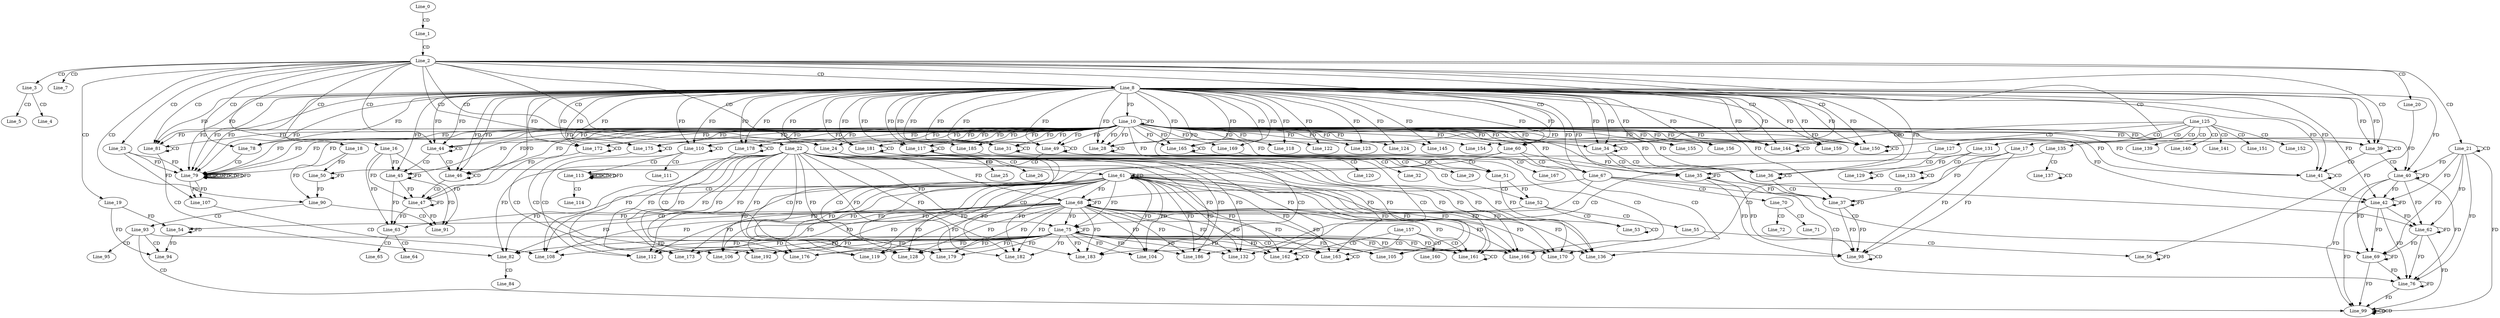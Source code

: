 digraph G {
  Line_0;
  Line_1;
  Line_2;
  Line_3;
  Line_4;
  Line_5;
  Line_7;
  Line_8;
  Line_10;
  Line_16;
  Line_17;
  Line_18;
  Line_19;
  Line_20;
  Line_21;
  Line_21;
  Line_22;
  Line_23;
  Line_24;
  Line_24;
  Line_24;
  Line_25;
  Line_26;
  Line_28;
  Line_28;
  Line_29;
  Line_31;
  Line_31;
  Line_32;
  Line_34;
  Line_34;
  Line_35;
  Line_35;
  Line_36;
  Line_36;
  Line_37;
  Line_37;
  Line_39;
  Line_39;
  Line_40;
  Line_40;
  Line_40;
  Line_41;
  Line_41;
  Line_42;
  Line_42;
  Line_42;
  Line_44;
  Line_44;
  Line_45;
  Line_45;
  Line_46;
  Line_46;
  Line_47;
  Line_47;
  Line_49;
  Line_49;
  Line_50;
  Line_51;
  Line_51;
  Line_52;
  Line_52;
  Line_53;
  Line_53;
  Line_54;
  Line_55;
  Line_56;
  Line_56;
  Line_60;
  Line_60;
  Line_60;
  Line_61;
  Line_62;
  Line_63;
  Line_64;
  Line_65;
  Line_67;
  Line_67;
  Line_67;
  Line_68;
  Line_69;
  Line_70;
  Line_71;
  Line_72;
  Line_75;
  Line_76;
  Line_78;
  Line_78;
  Line_78;
  Line_79;
  Line_79;
  Line_79;
  Line_79;
  Line_79;
  Line_79;
  Line_81;
  Line_81;
  Line_82;
  Line_82;
  Line_84;
  Line_90;
  Line_91;
  Line_93;
  Line_94;
  Line_95;
  Line_98;
  Line_98;
  Line_99;
  Line_99;
  Line_99;
  Line_104;
  Line_105;
  Line_106;
  Line_107;
  Line_107;
  Line_108;
  Line_110;
  Line_110;
  Line_111;
  Line_112;
  Line_113;
  Line_113;
  Line_113;
  Line_114;
  Line_117;
  Line_117;
  Line_118;
  Line_119;
  Line_120;
  Line_122;
  Line_123;
  Line_124;
  Line_125;
  Line_127;
  Line_128;
  Line_129;
  Line_129;
  Line_131;
  Line_132;
  Line_133;
  Line_133;
  Line_135;
  Line_136;
  Line_137;
  Line_137;
  Line_139;
  Line_140;
  Line_141;
  Line_144;
  Line_144;
  Line_145;
  Line_150;
  Line_150;
  Line_150;
  Line_151;
  Line_152;
  Line_154;
  Line_154;
  Line_155;
  Line_155;
  Line_156;
  Line_156;
  Line_159;
  Line_157;
  Line_160;
  Line_161;
  Line_161;
  Line_162;
  Line_162;
  Line_163;
  Line_163;
  Line_165;
  Line_165;
  Line_166;
  Line_167;
  Line_169;
  Line_169;
  Line_169;
  Line_170;
  Line_172;
  Line_172;
  Line_173;
  Line_175;
  Line_175;
  Line_176;
  Line_178;
  Line_178;
  Line_179;
  Line_181;
  Line_181;
  Line_182;
  Line_183;
  Line_185;
  Line_185;
  Line_185;
  Line_185;
  Line_185;
  Line_185;
  Line_185;
  Line_186;
  Line_192;
  Line_0 -> Line_1 [ label="CD" ];
  Line_1 -> Line_2 [ label="CD" ];
  Line_2 -> Line_3 [ label="CD" ];
  Line_3 -> Line_4 [ label="CD" ];
  Line_3 -> Line_5 [ label="CD" ];
  Line_2 -> Line_7 [ label="CD" ];
  Line_2 -> Line_8 [ label="CD" ];
  Line_8 -> Line_10 [ label="FD" ];
  Line_10 -> Line_10 [ label="FD" ];
  Line_2 -> Line_16 [ label="CD" ];
  Line_2 -> Line_17 [ label="CD" ];
  Line_2 -> Line_18 [ label="CD" ];
  Line_2 -> Line_19 [ label="CD" ];
  Line_2 -> Line_20 [ label="CD" ];
  Line_2 -> Line_21 [ label="CD" ];
  Line_21 -> Line_21 [ label="CD" ];
  Line_2 -> Line_22 [ label="CD" ];
  Line_2 -> Line_23 [ label="CD" ];
  Line_2 -> Line_24 [ label="CD" ];
  Line_8 -> Line_24 [ label="FD" ];
  Line_10 -> Line_24 [ label="FD" ];
  Line_24 -> Line_25 [ label="CD" ];
  Line_24 -> Line_26 [ label="CD" ];
  Line_2 -> Line_28 [ label="CD" ];
  Line_8 -> Line_28 [ label="FD" ];
  Line_10 -> Line_28 [ label="FD" ];
  Line_28 -> Line_28 [ label="CD" ];
  Line_8 -> Line_28 [ label="FD" ];
  Line_10 -> Line_28 [ label="FD" ];
  Line_28 -> Line_29 [ label="CD" ];
  Line_2 -> Line_31 [ label="CD" ];
  Line_8 -> Line_31 [ label="FD" ];
  Line_10 -> Line_31 [ label="FD" ];
  Line_31 -> Line_31 [ label="CD" ];
  Line_8 -> Line_31 [ label="FD" ];
  Line_10 -> Line_31 [ label="FD" ];
  Line_31 -> Line_32 [ label="CD" ];
  Line_2 -> Line_34 [ label="CD" ];
  Line_8 -> Line_34 [ label="FD" ];
  Line_10 -> Line_34 [ label="FD" ];
  Line_34 -> Line_34 [ label="CD" ];
  Line_8 -> Line_34 [ label="FD" ];
  Line_10 -> Line_34 [ label="FD" ];
  Line_34 -> Line_35 [ label="CD" ];
  Line_17 -> Line_35 [ label="FD" ];
  Line_35 -> Line_35 [ label="FD" ];
  Line_8 -> Line_35 [ label="FD" ];
  Line_10 -> Line_35 [ label="FD" ];
  Line_34 -> Line_36 [ label="CD" ];
  Line_8 -> Line_36 [ label="FD" ];
  Line_10 -> Line_36 [ label="FD" ];
  Line_36 -> Line_36 [ label="CD" ];
  Line_8 -> Line_36 [ label="FD" ];
  Line_10 -> Line_36 [ label="FD" ];
  Line_36 -> Line_37 [ label="CD" ];
  Line_17 -> Line_37 [ label="FD" ];
  Line_35 -> Line_37 [ label="FD" ];
  Line_37 -> Line_37 [ label="FD" ];
  Line_8 -> Line_37 [ label="FD" ];
  Line_10 -> Line_37 [ label="FD" ];
  Line_2 -> Line_39 [ label="CD" ];
  Line_8 -> Line_39 [ label="FD" ];
  Line_10 -> Line_39 [ label="FD" ];
  Line_39 -> Line_39 [ label="CD" ];
  Line_8 -> Line_39 [ label="FD" ];
  Line_10 -> Line_39 [ label="FD" ];
  Line_39 -> Line_40 [ label="CD" ];
  Line_21 -> Line_40 [ label="FD" ];
  Line_40 -> Line_40 [ label="FD" ];
  Line_8 -> Line_40 [ label="FD" ];
  Line_10 -> Line_40 [ label="FD" ];
  Line_39 -> Line_41 [ label="CD" ];
  Line_8 -> Line_41 [ label="FD" ];
  Line_10 -> Line_41 [ label="FD" ];
  Line_41 -> Line_41 [ label="CD" ];
  Line_8 -> Line_41 [ label="FD" ];
  Line_10 -> Line_41 [ label="FD" ];
  Line_41 -> Line_42 [ label="CD" ];
  Line_21 -> Line_42 [ label="FD" ];
  Line_40 -> Line_42 [ label="FD" ];
  Line_42 -> Line_42 [ label="FD" ];
  Line_8 -> Line_42 [ label="FD" ];
  Line_10 -> Line_42 [ label="FD" ];
  Line_2 -> Line_44 [ label="CD" ];
  Line_8 -> Line_44 [ label="FD" ];
  Line_10 -> Line_44 [ label="FD" ];
  Line_44 -> Line_44 [ label="CD" ];
  Line_8 -> Line_44 [ label="FD" ];
  Line_10 -> Line_44 [ label="FD" ];
  Line_44 -> Line_45 [ label="CD" ];
  Line_16 -> Line_45 [ label="FD" ];
  Line_45 -> Line_45 [ label="FD" ];
  Line_8 -> Line_45 [ label="FD" ];
  Line_10 -> Line_45 [ label="FD" ];
  Line_44 -> Line_46 [ label="CD" ];
  Line_8 -> Line_46 [ label="FD" ];
  Line_10 -> Line_46 [ label="FD" ];
  Line_46 -> Line_46 [ label="CD" ];
  Line_8 -> Line_46 [ label="FD" ];
  Line_10 -> Line_46 [ label="FD" ];
  Line_46 -> Line_47 [ label="CD" ];
  Line_16 -> Line_47 [ label="FD" ];
  Line_45 -> Line_47 [ label="FD" ];
  Line_47 -> Line_47 [ label="FD" ];
  Line_8 -> Line_47 [ label="FD" ];
  Line_10 -> Line_47 [ label="FD" ];
  Line_2 -> Line_49 [ label="CD" ];
  Line_8 -> Line_49 [ label="FD" ];
  Line_10 -> Line_49 [ label="FD" ];
  Line_49 -> Line_49 [ label="CD" ];
  Line_8 -> Line_49 [ label="FD" ];
  Line_10 -> Line_49 [ label="FD" ];
  Line_49 -> Line_50 [ label="CD" ];
  Line_18 -> Line_50 [ label="FD" ];
  Line_50 -> Line_50 [ label="FD" ];
  Line_49 -> Line_51 [ label="CD" ];
  Line_8 -> Line_51 [ label="FD" ];
  Line_10 -> Line_51 [ label="FD" ];
  Line_49 -> Line_52 [ label="CD" ];
  Line_51 -> Line_52 [ label="FD" ];
  Line_52 -> Line_53 [ label="CD" ];
  Line_53 -> Line_53 [ label="CD" ];
  Line_51 -> Line_53 [ label="FD" ];
  Line_52 -> Line_54 [ label="CD" ];
  Line_19 -> Line_54 [ label="FD" ];
  Line_54 -> Line_54 [ label="FD" ];
  Line_52 -> Line_55 [ label="CD" ];
  Line_55 -> Line_56 [ label="CD" ];
  Line_20 -> Line_56 [ label="FD" ];
  Line_56 -> Line_56 [ label="FD" ];
  Line_2 -> Line_60 [ label="CD" ];
  Line_8 -> Line_60 [ label="FD" ];
  Line_10 -> Line_60 [ label="FD" ];
  Line_60 -> Line_61 [ label="CD" ];
  Line_22 -> Line_61 [ label="FD" ];
  Line_61 -> Line_61 [ label="FD" ];
  Line_60 -> Line_62 [ label="CD" ];
  Line_21 -> Line_62 [ label="FD" ];
  Line_40 -> Line_62 [ label="FD" ];
  Line_42 -> Line_62 [ label="FD" ];
  Line_62 -> Line_62 [ label="FD" ];
  Line_60 -> Line_63 [ label="CD" ];
  Line_16 -> Line_63 [ label="FD" ];
  Line_45 -> Line_63 [ label="FD" ];
  Line_47 -> Line_63 [ label="FD" ];
  Line_63 -> Line_64 [ label="CD" ];
  Line_63 -> Line_65 [ label="CD" ];
  Line_60 -> Line_67 [ label="CD" ];
  Line_8 -> Line_67 [ label="FD" ];
  Line_10 -> Line_67 [ label="FD" ];
  Line_67 -> Line_68 [ label="CD" ];
  Line_22 -> Line_68 [ label="FD" ];
  Line_61 -> Line_68 [ label="FD" ];
  Line_68 -> Line_68 [ label="FD" ];
  Line_67 -> Line_69 [ label="CD" ];
  Line_21 -> Line_69 [ label="FD" ];
  Line_40 -> Line_69 [ label="FD" ];
  Line_42 -> Line_69 [ label="FD" ];
  Line_62 -> Line_69 [ label="FD" ];
  Line_69 -> Line_69 [ label="FD" ];
  Line_67 -> Line_70 [ label="CD" ];
  Line_70 -> Line_71 [ label="CD" ];
  Line_70 -> Line_72 [ label="CD" ];
  Line_67 -> Line_75 [ label="CD" ];
  Line_22 -> Line_75 [ label="FD" ];
  Line_61 -> Line_75 [ label="FD" ];
  Line_68 -> Line_75 [ label="FD" ];
  Line_75 -> Line_75 [ label="FD" ];
  Line_67 -> Line_76 [ label="CD" ];
  Line_21 -> Line_76 [ label="FD" ];
  Line_40 -> Line_76 [ label="FD" ];
  Line_42 -> Line_76 [ label="FD" ];
  Line_62 -> Line_76 [ label="FD" ];
  Line_69 -> Line_76 [ label="FD" ];
  Line_76 -> Line_76 [ label="FD" ];
  Line_2 -> Line_78 [ label="CD" ];
  Line_8 -> Line_78 [ label="FD" ];
  Line_10 -> Line_78 [ label="FD" ];
  Line_78 -> Line_79 [ label="CD" ];
  Line_8 -> Line_79 [ label="FD" ];
  Line_10 -> Line_79 [ label="FD" ];
  Line_79 -> Line_79 [ label="CD" ];
  Line_8 -> Line_79 [ label="FD" ];
  Line_10 -> Line_79 [ label="FD" ];
  Line_79 -> Line_79 [ label="CD" ];
  Line_23 -> Line_79 [ label="FD" ];
  Line_79 -> Line_79 [ label="FD" ];
  Line_8 -> Line_79 [ label="FD" ];
  Line_10 -> Line_79 [ label="FD" ];
  Line_79 -> Line_79 [ label="CD" ];
  Line_23 -> Line_79 [ label="FD" ];
  Line_79 -> Line_79 [ label="FD" ];
  Line_79 -> Line_79 [ label="FD" ];
  Line_8 -> Line_79 [ label="FD" ];
  Line_10 -> Line_79 [ label="FD" ];
  Line_2 -> Line_81 [ label="CD" ];
  Line_8 -> Line_81 [ label="FD" ];
  Line_10 -> Line_81 [ label="FD" ];
  Line_81 -> Line_81 [ label="CD" ];
  Line_8 -> Line_81 [ label="FD" ];
  Line_10 -> Line_81 [ label="FD" ];
  Line_81 -> Line_82 [ label="CD" ];
  Line_22 -> Line_82 [ label="FD" ];
  Line_61 -> Line_82 [ label="FD" ];
  Line_68 -> Line_82 [ label="FD" ];
  Line_75 -> Line_82 [ label="FD" ];
  Line_82 -> Line_84 [ label="CD" ];
  Line_2 -> Line_90 [ label="CD" ];
  Line_18 -> Line_90 [ label="FD" ];
  Line_50 -> Line_90 [ label="FD" ];
  Line_90 -> Line_91 [ label="CD" ];
  Line_16 -> Line_91 [ label="FD" ];
  Line_45 -> Line_91 [ label="FD" ];
  Line_47 -> Line_91 [ label="FD" ];
  Line_90 -> Line_93 [ label="CD" ];
  Line_93 -> Line_94 [ label="CD" ];
  Line_19 -> Line_94 [ label="FD" ];
  Line_54 -> Line_94 [ label="FD" ];
  Line_93 -> Line_95 [ label="CD" ];
  Line_93 -> Line_98 [ label="CD" ];
  Line_17 -> Line_98 [ label="FD" ];
  Line_35 -> Line_98 [ label="FD" ];
  Line_37 -> Line_98 [ label="FD" ];
  Line_98 -> Line_98 [ label="CD" ];
  Line_17 -> Line_98 [ label="FD" ];
  Line_35 -> Line_98 [ label="FD" ];
  Line_37 -> Line_98 [ label="FD" ];
  Line_93 -> Line_99 [ label="CD" ];
  Line_21 -> Line_99 [ label="FD" ];
  Line_40 -> Line_99 [ label="FD" ];
  Line_42 -> Line_99 [ label="FD" ];
  Line_62 -> Line_99 [ label="FD" ];
  Line_69 -> Line_99 [ label="FD" ];
  Line_76 -> Line_99 [ label="FD" ];
  Line_99 -> Line_99 [ label="CD" ];
  Line_99 -> Line_99 [ label="CD" ];
  Line_22 -> Line_104 [ label="FD" ];
  Line_61 -> Line_104 [ label="FD" ];
  Line_68 -> Line_104 [ label="FD" ];
  Line_75 -> Line_104 [ label="FD" ];
  Line_22 -> Line_105 [ label="FD" ];
  Line_61 -> Line_105 [ label="FD" ];
  Line_68 -> Line_105 [ label="FD" ];
  Line_75 -> Line_105 [ label="FD" ];
  Line_22 -> Line_106 [ label="FD" ];
  Line_61 -> Line_106 [ label="FD" ];
  Line_68 -> Line_106 [ label="FD" ];
  Line_75 -> Line_106 [ label="FD" ];
  Line_23 -> Line_107 [ label="FD" ];
  Line_79 -> Line_107 [ label="FD" ];
  Line_79 -> Line_107 [ label="FD" ];
  Line_107 -> Line_108 [ label="CD" ];
  Line_22 -> Line_108 [ label="FD" ];
  Line_61 -> Line_108 [ label="FD" ];
  Line_68 -> Line_108 [ label="FD" ];
  Line_75 -> Line_108 [ label="FD" ];
  Line_8 -> Line_110 [ label="FD" ];
  Line_10 -> Line_110 [ label="FD" ];
  Line_110 -> Line_110 [ label="CD" ];
  Line_8 -> Line_110 [ label="FD" ];
  Line_10 -> Line_110 [ label="FD" ];
  Line_110 -> Line_111 [ label="CD" ];
  Line_110 -> Line_112 [ label="CD" ];
  Line_22 -> Line_112 [ label="FD" ];
  Line_61 -> Line_112 [ label="FD" ];
  Line_68 -> Line_112 [ label="FD" ];
  Line_75 -> Line_112 [ label="FD" ];
  Line_110 -> Line_113 [ label="CD" ];
  Line_113 -> Line_113 [ label="CD" ];
  Line_113 -> Line_113 [ label="CD" ];
  Line_113 -> Line_113 [ label="FD" ];
  Line_113 -> Line_114 [ label="CD" ];
  Line_8 -> Line_117 [ label="FD" ];
  Line_10 -> Line_117 [ label="FD" ];
  Line_117 -> Line_117 [ label="CD" ];
  Line_8 -> Line_117 [ label="FD" ];
  Line_10 -> Line_117 [ label="FD" ];
  Line_8 -> Line_118 [ label="FD" ];
  Line_10 -> Line_118 [ label="FD" ];
  Line_117 -> Line_119 [ label="CD" ];
  Line_22 -> Line_119 [ label="FD" ];
  Line_61 -> Line_119 [ label="FD" ];
  Line_68 -> Line_119 [ label="FD" ];
  Line_75 -> Line_119 [ label="FD" ];
  Line_117 -> Line_120 [ label="CD" ];
  Line_8 -> Line_122 [ label="FD" ];
  Line_10 -> Line_122 [ label="FD" ];
  Line_8 -> Line_123 [ label="FD" ];
  Line_10 -> Line_123 [ label="FD" ];
  Line_8 -> Line_124 [ label="FD" ];
  Line_10 -> Line_124 [ label="FD" ];
  Line_125 -> Line_127 [ label="CD" ];
  Line_127 -> Line_128 [ label="CD" ];
  Line_22 -> Line_128 [ label="FD" ];
  Line_61 -> Line_128 [ label="FD" ];
  Line_68 -> Line_128 [ label="FD" ];
  Line_75 -> Line_128 [ label="FD" ];
  Line_127 -> Line_129 [ label="CD" ];
  Line_129 -> Line_129 [ label="CD" ];
  Line_125 -> Line_131 [ label="CD" ];
  Line_131 -> Line_132 [ label="CD" ];
  Line_22 -> Line_132 [ label="FD" ];
  Line_61 -> Line_132 [ label="FD" ];
  Line_68 -> Line_132 [ label="FD" ];
  Line_75 -> Line_132 [ label="FD" ];
  Line_131 -> Line_133 [ label="CD" ];
  Line_133 -> Line_133 [ label="CD" ];
  Line_125 -> Line_135 [ label="CD" ];
  Line_135 -> Line_136 [ label="CD" ];
  Line_22 -> Line_136 [ label="FD" ];
  Line_61 -> Line_136 [ label="FD" ];
  Line_68 -> Line_136 [ label="FD" ];
  Line_75 -> Line_136 [ label="FD" ];
  Line_135 -> Line_137 [ label="CD" ];
  Line_137 -> Line_137 [ label="CD" ];
  Line_125 -> Line_139 [ label="CD" ];
  Line_125 -> Line_140 [ label="CD" ];
  Line_125 -> Line_141 [ label="CD" ];
  Line_125 -> Line_144 [ label="CD" ];
  Line_8 -> Line_144 [ label="FD" ];
  Line_10 -> Line_144 [ label="FD" ];
  Line_144 -> Line_144 [ label="CD" ];
  Line_8 -> Line_144 [ label="FD" ];
  Line_10 -> Line_144 [ label="FD" ];
  Line_8 -> Line_145 [ label="FD" ];
  Line_10 -> Line_145 [ label="FD" ];
  Line_125 -> Line_150 [ label="CD" ];
  Line_8 -> Line_150 [ label="FD" ];
  Line_10 -> Line_150 [ label="FD" ];
  Line_150 -> Line_150 [ label="CD" ];
  Line_8 -> Line_150 [ label="FD" ];
  Line_10 -> Line_150 [ label="FD" ];
  Line_8 -> Line_150 [ label="FD" ];
  Line_10 -> Line_150 [ label="FD" ];
  Line_125 -> Line_151 [ label="CD" ];
  Line_125 -> Line_152 [ label="CD" ];
  Line_8 -> Line_154 [ label="FD" ];
  Line_10 -> Line_154 [ label="FD" ];
  Line_8 -> Line_155 [ label="FD" ];
  Line_10 -> Line_155 [ label="FD" ];
  Line_8 -> Line_156 [ label="FD" ];
  Line_10 -> Line_156 [ label="FD" ];
  Line_8 -> Line_159 [ label="FD" ];
  Line_10 -> Line_159 [ label="FD" ];
  Line_157 -> Line_160 [ label="CD" ];
  Line_157 -> Line_161 [ label="CD" ];
  Line_161 -> Line_161 [ label="CD" ];
  Line_22 -> Line_161 [ label="FD" ];
  Line_61 -> Line_161 [ label="FD" ];
  Line_68 -> Line_161 [ label="FD" ];
  Line_75 -> Line_161 [ label="FD" ];
  Line_157 -> Line_162 [ label="CD" ];
  Line_162 -> Line_162 [ label="CD" ];
  Line_22 -> Line_162 [ label="FD" ];
  Line_61 -> Line_162 [ label="FD" ];
  Line_68 -> Line_162 [ label="FD" ];
  Line_75 -> Line_162 [ label="FD" ];
  Line_157 -> Line_163 [ label="CD" ];
  Line_163 -> Line_163 [ label="CD" ];
  Line_22 -> Line_163 [ label="FD" ];
  Line_61 -> Line_163 [ label="FD" ];
  Line_68 -> Line_163 [ label="FD" ];
  Line_75 -> Line_163 [ label="FD" ];
  Line_8 -> Line_165 [ label="FD" ];
  Line_10 -> Line_165 [ label="FD" ];
  Line_165 -> Line_165 [ label="CD" ];
  Line_8 -> Line_165 [ label="FD" ];
  Line_10 -> Line_165 [ label="FD" ];
  Line_165 -> Line_166 [ label="CD" ];
  Line_22 -> Line_166 [ label="FD" ];
  Line_61 -> Line_166 [ label="FD" ];
  Line_68 -> Line_166 [ label="FD" ];
  Line_75 -> Line_166 [ label="FD" ];
  Line_165 -> Line_167 [ label="CD" ];
  Line_8 -> Line_169 [ label="FD" ];
  Line_10 -> Line_169 [ label="FD" ];
  Line_169 -> Line_170 [ label="CD" ];
  Line_22 -> Line_170 [ label="FD" ];
  Line_61 -> Line_170 [ label="FD" ];
  Line_68 -> Line_170 [ label="FD" ];
  Line_75 -> Line_170 [ label="FD" ];
  Line_8 -> Line_172 [ label="FD" ];
  Line_10 -> Line_172 [ label="FD" ];
  Line_172 -> Line_172 [ label="CD" ];
  Line_8 -> Line_172 [ label="FD" ];
  Line_10 -> Line_172 [ label="FD" ];
  Line_172 -> Line_173 [ label="CD" ];
  Line_22 -> Line_173 [ label="FD" ];
  Line_61 -> Line_173 [ label="FD" ];
  Line_68 -> Line_173 [ label="FD" ];
  Line_75 -> Line_173 [ label="FD" ];
  Line_8 -> Line_175 [ label="FD" ];
  Line_10 -> Line_175 [ label="FD" ];
  Line_175 -> Line_175 [ label="CD" ];
  Line_8 -> Line_175 [ label="FD" ];
  Line_10 -> Line_175 [ label="FD" ];
  Line_175 -> Line_176 [ label="CD" ];
  Line_22 -> Line_176 [ label="FD" ];
  Line_61 -> Line_176 [ label="FD" ];
  Line_68 -> Line_176 [ label="FD" ];
  Line_75 -> Line_176 [ label="FD" ];
  Line_8 -> Line_178 [ label="FD" ];
  Line_10 -> Line_178 [ label="FD" ];
  Line_178 -> Line_178 [ label="CD" ];
  Line_8 -> Line_178 [ label="FD" ];
  Line_10 -> Line_178 [ label="FD" ];
  Line_178 -> Line_179 [ label="CD" ];
  Line_22 -> Line_179 [ label="FD" ];
  Line_61 -> Line_179 [ label="FD" ];
  Line_68 -> Line_179 [ label="FD" ];
  Line_75 -> Line_179 [ label="FD" ];
  Line_8 -> Line_181 [ label="FD" ];
  Line_10 -> Line_181 [ label="FD" ];
  Line_181 -> Line_181 [ label="CD" ];
  Line_8 -> Line_181 [ label="FD" ];
  Line_10 -> Line_181 [ label="FD" ];
  Line_181 -> Line_182 [ label="CD" ];
  Line_22 -> Line_182 [ label="FD" ];
  Line_61 -> Line_182 [ label="FD" ];
  Line_68 -> Line_182 [ label="FD" ];
  Line_75 -> Line_182 [ label="FD" ];
  Line_181 -> Line_183 [ label="CD" ];
  Line_22 -> Line_183 [ label="FD" ];
  Line_61 -> Line_183 [ label="FD" ];
  Line_68 -> Line_183 [ label="FD" ];
  Line_75 -> Line_183 [ label="FD" ];
  Line_8 -> Line_185 [ label="FD" ];
  Line_10 -> Line_185 [ label="FD" ];
  Line_185 -> Line_186 [ label="CD" ];
  Line_22 -> Line_186 [ label="FD" ];
  Line_61 -> Line_186 [ label="FD" ];
  Line_68 -> Line_186 [ label="FD" ];
  Line_75 -> Line_186 [ label="FD" ];
  Line_22 -> Line_192 [ label="FD" ];
  Line_61 -> Line_192 [ label="FD" ];
  Line_68 -> Line_192 [ label="FD" ];
  Line_75 -> Line_192 [ label="FD" ];
  Line_113 -> Line_113 [ label="FD" ];
}
